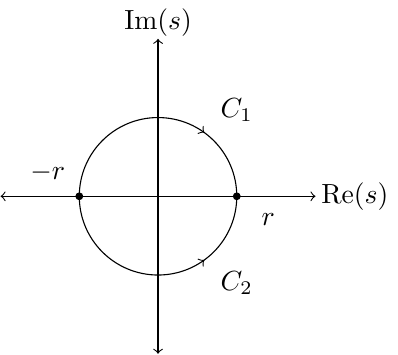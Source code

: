 \documentclass{standalone}
\usepackage{amsmath,tikz}
\usetikzlibrary{calc}
\usetikzlibrary{positioning}
\usetikzlibrary{shapes,arrows,decorations.pathreplacing,decorations.markings}
\tikzstyle{block} = [draw, fill=gray!20, rectangle]
\tikzstyle{sum} = [draw, fill=gray!20, circle, node distance=1cm]
\tikzstyle{input} = [coordinate]
\tikzstyle{output} = [coordinate]
\tikzstyle{pinstyle} = [pin edge={to-,thin,black}]
\usepackage{pgfplots}
 \pgfplotsset{compat=1.13}
 \usepackage{transparent}

\begin{document}
\begin{tikzpicture}

  \draw[<->] (0,-2) -- (0,2) {};
  \draw[<->] (-2,0) -- (2,0) {};
  \node at (0,2.2) {$\text{Im}(s)$};
  \node at (2.5,0) {$\text{Re}(s)$};

  \draw[decoration={markings, mark=at position 0.7 with {\arrow{>}}},
        postaction={decorate}] (-1,0) arc (180:0:1);

  \draw[decoration={markings, mark=at position 0.7 with {\arrow{>}}},
        postaction={decorate}] (-1,0) arc (-180:0:1);

  \node[fill=black,circle,inner sep=1pt] at (1,0) {};
  \node[fill=black,circle,inner sep=1pt] at (-1,0) {};

  \node at (-1.4, 0.3) {$-r$};
  \node at (1.4, -0.3) {$r$};

  \node at (1, 1.1) {$C_1$};
  \node at (1, -1.1) {$C_2$};
    
\end{tikzpicture}
\end{document}
